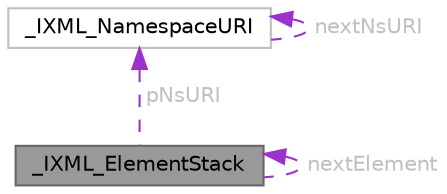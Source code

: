 digraph "_IXML_ElementStack"
{
 // LATEX_PDF_SIZE
  bgcolor="transparent";
  edge [fontname=Helvetica,fontsize=10,labelfontname=Helvetica,labelfontsize=10];
  node [fontname=Helvetica,fontsize=10,shape=box,height=0.2,width=0.4];
  Node1 [id="Node000001",label="_IXML_ElementStack",height=0.2,width=0.4,color="gray40", fillcolor="grey60", style="filled", fontcolor="black",tooltip=" "];
  Node2 -> Node1 [id="edge1_Node000001_Node000002",dir="back",color="darkorchid3",style="dashed",tooltip=" ",label=" pNsURI",fontcolor="grey" ];
  Node2 [id="Node000002",label="_IXML_NamespaceURI",height=0.2,width=0.4,color="grey75", fillcolor="white", style="filled",URL="$struct__IXML__NamespaceURI.html",tooltip=" "];
  Node2 -> Node2 [id="edge2_Node000002_Node000002",dir="back",color="darkorchid3",style="dashed",tooltip=" ",label=" nextNsURI",fontcolor="grey" ];
  Node1 -> Node1 [id="edge3_Node000001_Node000001",dir="back",color="darkorchid3",style="dashed",tooltip=" ",label=" nextElement",fontcolor="grey" ];
}
